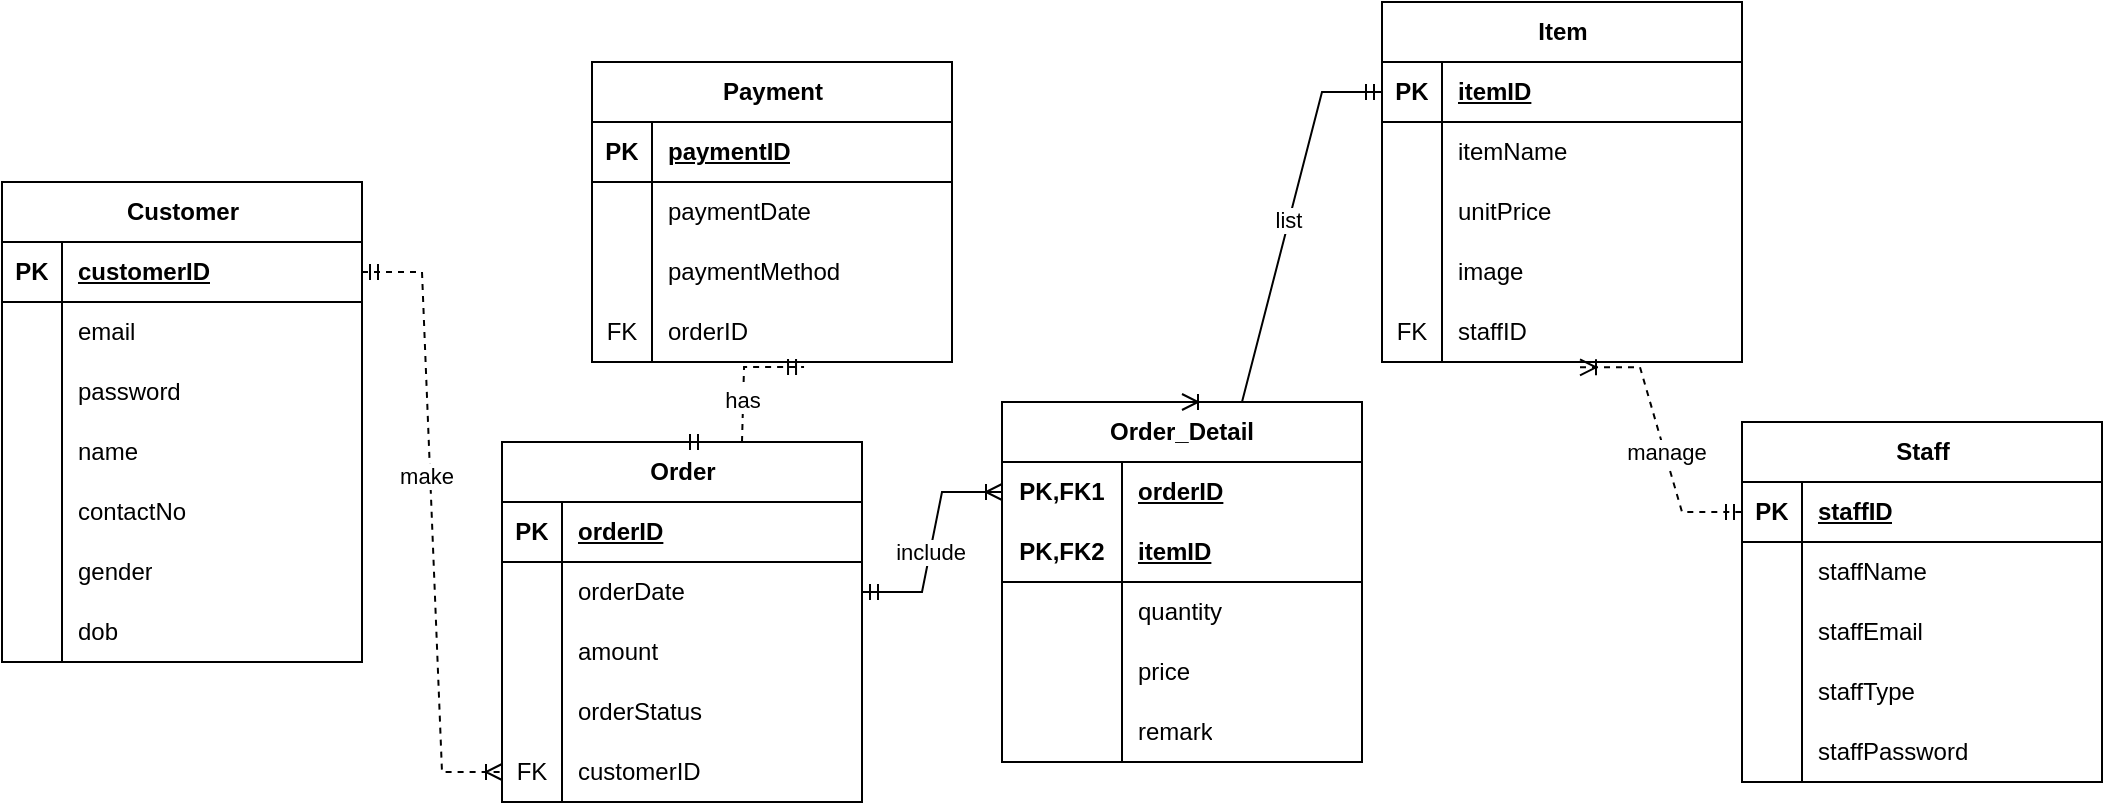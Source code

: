 <mxfile version="21.3.8" type="device">
  <diagram name="Page-1" id="8tW0hUMMBtOvdJDJM94F">
    <mxGraphModel dx="1079" dy="1488" grid="1" gridSize="10" guides="1" tooltips="1" connect="1" arrows="1" fold="1" page="1" pageScale="1" pageWidth="850" pageHeight="1100" math="0" shadow="0">
      <root>
        <mxCell id="0" />
        <mxCell id="1" parent="0" />
        <mxCell id="bxLIG9Q-5sXXw6XujWn5-5" value="Customer" style="shape=table;startSize=30;container=1;collapsible=1;childLayout=tableLayout;fixedRows=1;rowLines=0;fontStyle=1;align=center;resizeLast=1;html=1;" vertex="1" parent="1">
          <mxGeometry x="40" y="80" width="180" height="240" as="geometry" />
        </mxCell>
        <mxCell id="bxLIG9Q-5sXXw6XujWn5-6" value="" style="shape=tableRow;horizontal=0;startSize=0;swimlaneHead=0;swimlaneBody=0;fillColor=none;collapsible=0;dropTarget=0;points=[[0,0.5],[1,0.5]];portConstraint=eastwest;top=0;left=0;right=0;bottom=1;" vertex="1" parent="bxLIG9Q-5sXXw6XujWn5-5">
          <mxGeometry y="30" width="180" height="30" as="geometry" />
        </mxCell>
        <mxCell id="bxLIG9Q-5sXXw6XujWn5-7" value="PK" style="shape=partialRectangle;connectable=0;fillColor=none;top=0;left=0;bottom=0;right=0;fontStyle=1;overflow=hidden;whiteSpace=wrap;html=1;" vertex="1" parent="bxLIG9Q-5sXXw6XujWn5-6">
          <mxGeometry width="30" height="30" as="geometry">
            <mxRectangle width="30" height="30" as="alternateBounds" />
          </mxGeometry>
        </mxCell>
        <mxCell id="bxLIG9Q-5sXXw6XujWn5-8" value="customerID" style="shape=partialRectangle;connectable=0;fillColor=none;top=0;left=0;bottom=0;right=0;align=left;spacingLeft=6;fontStyle=5;overflow=hidden;whiteSpace=wrap;html=1;" vertex="1" parent="bxLIG9Q-5sXXw6XujWn5-6">
          <mxGeometry x="30" width="150" height="30" as="geometry">
            <mxRectangle width="150" height="30" as="alternateBounds" />
          </mxGeometry>
        </mxCell>
        <mxCell id="bxLIG9Q-5sXXw6XujWn5-30" value="" style="shape=tableRow;horizontal=0;startSize=0;swimlaneHead=0;swimlaneBody=0;fillColor=none;collapsible=0;dropTarget=0;points=[[0,0.5],[1,0.5]];portConstraint=eastwest;top=0;left=0;right=0;bottom=0;" vertex="1" parent="bxLIG9Q-5sXXw6XujWn5-5">
          <mxGeometry y="60" width="180" height="30" as="geometry" />
        </mxCell>
        <mxCell id="bxLIG9Q-5sXXw6XujWn5-31" value="" style="shape=partialRectangle;connectable=0;fillColor=none;top=0;left=0;bottom=0;right=0;editable=1;overflow=hidden;whiteSpace=wrap;html=1;" vertex="1" parent="bxLIG9Q-5sXXw6XujWn5-30">
          <mxGeometry width="30" height="30" as="geometry">
            <mxRectangle width="30" height="30" as="alternateBounds" />
          </mxGeometry>
        </mxCell>
        <mxCell id="bxLIG9Q-5sXXw6XujWn5-32" value="email" style="shape=partialRectangle;connectable=0;fillColor=none;top=0;left=0;bottom=0;right=0;align=left;spacingLeft=6;overflow=hidden;whiteSpace=wrap;html=1;" vertex="1" parent="bxLIG9Q-5sXXw6XujWn5-30">
          <mxGeometry x="30" width="150" height="30" as="geometry">
            <mxRectangle width="150" height="30" as="alternateBounds" />
          </mxGeometry>
        </mxCell>
        <mxCell id="bxLIG9Q-5sXXw6XujWn5-12" value="" style="shape=tableRow;horizontal=0;startSize=0;swimlaneHead=0;swimlaneBody=0;fillColor=none;collapsible=0;dropTarget=0;points=[[0,0.5],[1,0.5]];portConstraint=eastwest;top=0;left=0;right=0;bottom=0;" vertex="1" parent="bxLIG9Q-5sXXw6XujWn5-5">
          <mxGeometry y="90" width="180" height="30" as="geometry" />
        </mxCell>
        <mxCell id="bxLIG9Q-5sXXw6XujWn5-13" value="" style="shape=partialRectangle;connectable=0;fillColor=none;top=0;left=0;bottom=0;right=0;editable=1;overflow=hidden;whiteSpace=wrap;html=1;" vertex="1" parent="bxLIG9Q-5sXXw6XujWn5-12">
          <mxGeometry width="30" height="30" as="geometry">
            <mxRectangle width="30" height="30" as="alternateBounds" />
          </mxGeometry>
        </mxCell>
        <mxCell id="bxLIG9Q-5sXXw6XujWn5-14" value="password" style="shape=partialRectangle;connectable=0;fillColor=none;top=0;left=0;bottom=0;right=0;align=left;spacingLeft=6;overflow=hidden;whiteSpace=wrap;html=1;" vertex="1" parent="bxLIG9Q-5sXXw6XujWn5-12">
          <mxGeometry x="30" width="150" height="30" as="geometry">
            <mxRectangle width="150" height="30" as="alternateBounds" />
          </mxGeometry>
        </mxCell>
        <mxCell id="bxLIG9Q-5sXXw6XujWn5-9" value="" style="shape=tableRow;horizontal=0;startSize=0;swimlaneHead=0;swimlaneBody=0;fillColor=none;collapsible=0;dropTarget=0;points=[[0,0.5],[1,0.5]];portConstraint=eastwest;top=0;left=0;right=0;bottom=0;" vertex="1" parent="bxLIG9Q-5sXXw6XujWn5-5">
          <mxGeometry y="120" width="180" height="30" as="geometry" />
        </mxCell>
        <mxCell id="bxLIG9Q-5sXXw6XujWn5-10" value="" style="shape=partialRectangle;connectable=0;fillColor=none;top=0;left=0;bottom=0;right=0;editable=1;overflow=hidden;whiteSpace=wrap;html=1;" vertex="1" parent="bxLIG9Q-5sXXw6XujWn5-9">
          <mxGeometry width="30" height="30" as="geometry">
            <mxRectangle width="30" height="30" as="alternateBounds" />
          </mxGeometry>
        </mxCell>
        <mxCell id="bxLIG9Q-5sXXw6XujWn5-11" value="name" style="shape=partialRectangle;connectable=0;fillColor=none;top=0;left=0;bottom=0;right=0;align=left;spacingLeft=6;overflow=hidden;whiteSpace=wrap;html=1;" vertex="1" parent="bxLIG9Q-5sXXw6XujWn5-9">
          <mxGeometry x="30" width="150" height="30" as="geometry">
            <mxRectangle width="150" height="30" as="alternateBounds" />
          </mxGeometry>
        </mxCell>
        <mxCell id="bxLIG9Q-5sXXw6XujWn5-15" value="" style="shape=tableRow;horizontal=0;startSize=0;swimlaneHead=0;swimlaneBody=0;fillColor=none;collapsible=0;dropTarget=0;points=[[0,0.5],[1,0.5]];portConstraint=eastwest;top=0;left=0;right=0;bottom=0;" vertex="1" parent="bxLIG9Q-5sXXw6XujWn5-5">
          <mxGeometry y="150" width="180" height="30" as="geometry" />
        </mxCell>
        <mxCell id="bxLIG9Q-5sXXw6XujWn5-16" value="" style="shape=partialRectangle;connectable=0;fillColor=none;top=0;left=0;bottom=0;right=0;editable=1;overflow=hidden;whiteSpace=wrap;html=1;" vertex="1" parent="bxLIG9Q-5sXXw6XujWn5-15">
          <mxGeometry width="30" height="30" as="geometry">
            <mxRectangle width="30" height="30" as="alternateBounds" />
          </mxGeometry>
        </mxCell>
        <mxCell id="bxLIG9Q-5sXXw6XujWn5-17" value="contactNo" style="shape=partialRectangle;connectable=0;fillColor=none;top=0;left=0;bottom=0;right=0;align=left;spacingLeft=6;overflow=hidden;whiteSpace=wrap;html=1;" vertex="1" parent="bxLIG9Q-5sXXw6XujWn5-15">
          <mxGeometry x="30" width="150" height="30" as="geometry">
            <mxRectangle width="150" height="30" as="alternateBounds" />
          </mxGeometry>
        </mxCell>
        <mxCell id="bxLIG9Q-5sXXw6XujWn5-18" value="" style="shape=tableRow;horizontal=0;startSize=0;swimlaneHead=0;swimlaneBody=0;fillColor=none;collapsible=0;dropTarget=0;points=[[0,0.5],[1,0.5]];portConstraint=eastwest;top=0;left=0;right=0;bottom=0;" vertex="1" parent="bxLIG9Q-5sXXw6XujWn5-5">
          <mxGeometry y="180" width="180" height="30" as="geometry" />
        </mxCell>
        <mxCell id="bxLIG9Q-5sXXw6XujWn5-19" value="" style="shape=partialRectangle;connectable=0;fillColor=none;top=0;left=0;bottom=0;right=0;editable=1;overflow=hidden;whiteSpace=wrap;html=1;" vertex="1" parent="bxLIG9Q-5sXXw6XujWn5-18">
          <mxGeometry width="30" height="30" as="geometry">
            <mxRectangle width="30" height="30" as="alternateBounds" />
          </mxGeometry>
        </mxCell>
        <mxCell id="bxLIG9Q-5sXXw6XujWn5-20" value="gender" style="shape=partialRectangle;connectable=0;fillColor=none;top=0;left=0;bottom=0;right=0;align=left;spacingLeft=6;overflow=hidden;whiteSpace=wrap;html=1;" vertex="1" parent="bxLIG9Q-5sXXw6XujWn5-18">
          <mxGeometry x="30" width="150" height="30" as="geometry">
            <mxRectangle width="150" height="30" as="alternateBounds" />
          </mxGeometry>
        </mxCell>
        <mxCell id="bxLIG9Q-5sXXw6XujWn5-24" value="" style="shape=tableRow;horizontal=0;startSize=0;swimlaneHead=0;swimlaneBody=0;fillColor=none;collapsible=0;dropTarget=0;points=[[0,0.5],[1,0.5]];portConstraint=eastwest;top=0;left=0;right=0;bottom=0;" vertex="1" parent="bxLIG9Q-5sXXw6XujWn5-5">
          <mxGeometry y="210" width="180" height="30" as="geometry" />
        </mxCell>
        <mxCell id="bxLIG9Q-5sXXw6XujWn5-25" value="" style="shape=partialRectangle;connectable=0;fillColor=none;top=0;left=0;bottom=0;right=0;editable=1;overflow=hidden;whiteSpace=wrap;html=1;" vertex="1" parent="bxLIG9Q-5sXXw6XujWn5-24">
          <mxGeometry width="30" height="30" as="geometry">
            <mxRectangle width="30" height="30" as="alternateBounds" />
          </mxGeometry>
        </mxCell>
        <mxCell id="bxLIG9Q-5sXXw6XujWn5-26" value="dob" style="shape=partialRectangle;connectable=0;fillColor=none;top=0;left=0;bottom=0;right=0;align=left;spacingLeft=6;overflow=hidden;whiteSpace=wrap;html=1;" vertex="1" parent="bxLIG9Q-5sXXw6XujWn5-24">
          <mxGeometry x="30" width="150" height="30" as="geometry">
            <mxRectangle width="150" height="30" as="alternateBounds" />
          </mxGeometry>
        </mxCell>
        <mxCell id="bxLIG9Q-5sXXw6XujWn5-33" value="Order" style="shape=table;startSize=30;container=1;collapsible=1;childLayout=tableLayout;fixedRows=1;rowLines=0;fontStyle=1;align=center;resizeLast=1;html=1;" vertex="1" parent="1">
          <mxGeometry x="290" y="210" width="180" height="180" as="geometry" />
        </mxCell>
        <mxCell id="bxLIG9Q-5sXXw6XujWn5-34" value="" style="shape=tableRow;horizontal=0;startSize=0;swimlaneHead=0;swimlaneBody=0;fillColor=none;collapsible=0;dropTarget=0;points=[[0,0.5],[1,0.5]];portConstraint=eastwest;top=0;left=0;right=0;bottom=1;" vertex="1" parent="bxLIG9Q-5sXXw6XujWn5-33">
          <mxGeometry y="30" width="180" height="30" as="geometry" />
        </mxCell>
        <mxCell id="bxLIG9Q-5sXXw6XujWn5-35" value="PK" style="shape=partialRectangle;connectable=0;fillColor=none;top=0;left=0;bottom=0;right=0;fontStyle=1;overflow=hidden;whiteSpace=wrap;html=1;" vertex="1" parent="bxLIG9Q-5sXXw6XujWn5-34">
          <mxGeometry width="30" height="30" as="geometry">
            <mxRectangle width="30" height="30" as="alternateBounds" />
          </mxGeometry>
        </mxCell>
        <mxCell id="bxLIG9Q-5sXXw6XujWn5-36" value="orderID" style="shape=partialRectangle;connectable=0;fillColor=none;top=0;left=0;bottom=0;right=0;align=left;spacingLeft=6;fontStyle=5;overflow=hidden;whiteSpace=wrap;html=1;" vertex="1" parent="bxLIG9Q-5sXXw6XujWn5-34">
          <mxGeometry x="30" width="150" height="30" as="geometry">
            <mxRectangle width="150" height="30" as="alternateBounds" />
          </mxGeometry>
        </mxCell>
        <mxCell id="bxLIG9Q-5sXXw6XujWn5-37" value="" style="shape=tableRow;horizontal=0;startSize=0;swimlaneHead=0;swimlaneBody=0;fillColor=none;collapsible=0;dropTarget=0;points=[[0,0.5],[1,0.5]];portConstraint=eastwest;top=0;left=0;right=0;bottom=0;" vertex="1" parent="bxLIG9Q-5sXXw6XujWn5-33">
          <mxGeometry y="60" width="180" height="30" as="geometry" />
        </mxCell>
        <mxCell id="bxLIG9Q-5sXXw6XujWn5-38" value="" style="shape=partialRectangle;connectable=0;fillColor=none;top=0;left=0;bottom=0;right=0;editable=1;overflow=hidden;whiteSpace=wrap;html=1;" vertex="1" parent="bxLIG9Q-5sXXw6XujWn5-37">
          <mxGeometry width="30" height="30" as="geometry">
            <mxRectangle width="30" height="30" as="alternateBounds" />
          </mxGeometry>
        </mxCell>
        <mxCell id="bxLIG9Q-5sXXw6XujWn5-39" value="orderDate" style="shape=partialRectangle;connectable=0;fillColor=none;top=0;left=0;bottom=0;right=0;align=left;spacingLeft=6;overflow=hidden;whiteSpace=wrap;html=1;" vertex="1" parent="bxLIG9Q-5sXXw6XujWn5-37">
          <mxGeometry x="30" width="150" height="30" as="geometry">
            <mxRectangle width="150" height="30" as="alternateBounds" />
          </mxGeometry>
        </mxCell>
        <mxCell id="bxLIG9Q-5sXXw6XujWn5-40" value="" style="shape=tableRow;horizontal=0;startSize=0;swimlaneHead=0;swimlaneBody=0;fillColor=none;collapsible=0;dropTarget=0;points=[[0,0.5],[1,0.5]];portConstraint=eastwest;top=0;left=0;right=0;bottom=0;" vertex="1" parent="bxLIG9Q-5sXXw6XujWn5-33">
          <mxGeometry y="90" width="180" height="30" as="geometry" />
        </mxCell>
        <mxCell id="bxLIG9Q-5sXXw6XujWn5-41" value="" style="shape=partialRectangle;connectable=0;fillColor=none;top=0;left=0;bottom=0;right=0;editable=1;overflow=hidden;whiteSpace=wrap;html=1;" vertex="1" parent="bxLIG9Q-5sXXw6XujWn5-40">
          <mxGeometry width="30" height="30" as="geometry">
            <mxRectangle width="30" height="30" as="alternateBounds" />
          </mxGeometry>
        </mxCell>
        <mxCell id="bxLIG9Q-5sXXw6XujWn5-42" value="amount" style="shape=partialRectangle;connectable=0;fillColor=none;top=0;left=0;bottom=0;right=0;align=left;spacingLeft=6;overflow=hidden;whiteSpace=wrap;html=1;" vertex="1" parent="bxLIG9Q-5sXXw6XujWn5-40">
          <mxGeometry x="30" width="150" height="30" as="geometry">
            <mxRectangle width="150" height="30" as="alternateBounds" />
          </mxGeometry>
        </mxCell>
        <mxCell id="bxLIG9Q-5sXXw6XujWn5-43" value="" style="shape=tableRow;horizontal=0;startSize=0;swimlaneHead=0;swimlaneBody=0;fillColor=none;collapsible=0;dropTarget=0;points=[[0,0.5],[1,0.5]];portConstraint=eastwest;top=0;left=0;right=0;bottom=0;" vertex="1" parent="bxLIG9Q-5sXXw6XujWn5-33">
          <mxGeometry y="120" width="180" height="30" as="geometry" />
        </mxCell>
        <mxCell id="bxLIG9Q-5sXXw6XujWn5-44" value="" style="shape=partialRectangle;connectable=0;fillColor=none;top=0;left=0;bottom=0;right=0;editable=1;overflow=hidden;whiteSpace=wrap;html=1;" vertex="1" parent="bxLIG9Q-5sXXw6XujWn5-43">
          <mxGeometry width="30" height="30" as="geometry">
            <mxRectangle width="30" height="30" as="alternateBounds" />
          </mxGeometry>
        </mxCell>
        <mxCell id="bxLIG9Q-5sXXw6XujWn5-45" value="orderStatus" style="shape=partialRectangle;connectable=0;fillColor=none;top=0;left=0;bottom=0;right=0;align=left;spacingLeft=6;overflow=hidden;whiteSpace=wrap;html=1;" vertex="1" parent="bxLIG9Q-5sXXw6XujWn5-43">
          <mxGeometry x="30" width="150" height="30" as="geometry">
            <mxRectangle width="150" height="30" as="alternateBounds" />
          </mxGeometry>
        </mxCell>
        <mxCell id="bxLIG9Q-5sXXw6XujWn5-160" value="" style="shape=tableRow;horizontal=0;startSize=0;swimlaneHead=0;swimlaneBody=0;fillColor=none;collapsible=0;dropTarget=0;points=[[0,0.5],[1,0.5]];portConstraint=eastwest;top=0;left=0;right=0;bottom=0;" vertex="1" parent="bxLIG9Q-5sXXw6XujWn5-33">
          <mxGeometry y="150" width="180" height="30" as="geometry" />
        </mxCell>
        <mxCell id="bxLIG9Q-5sXXw6XujWn5-161" value="FK" style="shape=partialRectangle;connectable=0;fillColor=none;top=0;left=0;bottom=0;right=0;editable=1;overflow=hidden;whiteSpace=wrap;html=1;" vertex="1" parent="bxLIG9Q-5sXXw6XujWn5-160">
          <mxGeometry width="30" height="30" as="geometry">
            <mxRectangle width="30" height="30" as="alternateBounds" />
          </mxGeometry>
        </mxCell>
        <mxCell id="bxLIG9Q-5sXXw6XujWn5-162" value="customerID" style="shape=partialRectangle;connectable=0;fillColor=none;top=0;left=0;bottom=0;right=0;align=left;spacingLeft=6;overflow=hidden;whiteSpace=wrap;html=1;" vertex="1" parent="bxLIG9Q-5sXXw6XujWn5-160">
          <mxGeometry x="30" width="150" height="30" as="geometry">
            <mxRectangle width="150" height="30" as="alternateBounds" />
          </mxGeometry>
        </mxCell>
        <mxCell id="bxLIG9Q-5sXXw6XujWn5-50" value="Payment" style="shape=table;startSize=30;container=1;collapsible=1;childLayout=tableLayout;fixedRows=1;rowLines=0;fontStyle=1;align=center;resizeLast=1;html=1;" vertex="1" parent="1">
          <mxGeometry x="335" y="20" width="180" height="150" as="geometry" />
        </mxCell>
        <mxCell id="bxLIG9Q-5sXXw6XujWn5-51" value="" style="shape=tableRow;horizontal=0;startSize=0;swimlaneHead=0;swimlaneBody=0;fillColor=none;collapsible=0;dropTarget=0;points=[[0,0.5],[1,0.5]];portConstraint=eastwest;top=0;left=0;right=0;bottom=1;" vertex="1" parent="bxLIG9Q-5sXXw6XujWn5-50">
          <mxGeometry y="30" width="180" height="30" as="geometry" />
        </mxCell>
        <mxCell id="bxLIG9Q-5sXXw6XujWn5-52" value="PK" style="shape=partialRectangle;connectable=0;fillColor=none;top=0;left=0;bottom=0;right=0;fontStyle=1;overflow=hidden;whiteSpace=wrap;html=1;" vertex="1" parent="bxLIG9Q-5sXXw6XujWn5-51">
          <mxGeometry width="30" height="30" as="geometry">
            <mxRectangle width="30" height="30" as="alternateBounds" />
          </mxGeometry>
        </mxCell>
        <mxCell id="bxLIG9Q-5sXXw6XujWn5-53" value="paymentID" style="shape=partialRectangle;connectable=0;fillColor=none;top=0;left=0;bottom=0;right=0;align=left;spacingLeft=6;fontStyle=5;overflow=hidden;whiteSpace=wrap;html=1;" vertex="1" parent="bxLIG9Q-5sXXw6XujWn5-51">
          <mxGeometry x="30" width="150" height="30" as="geometry">
            <mxRectangle width="150" height="30" as="alternateBounds" />
          </mxGeometry>
        </mxCell>
        <mxCell id="bxLIG9Q-5sXXw6XujWn5-57" value="" style="shape=tableRow;horizontal=0;startSize=0;swimlaneHead=0;swimlaneBody=0;fillColor=none;collapsible=0;dropTarget=0;points=[[0,0.5],[1,0.5]];portConstraint=eastwest;top=0;left=0;right=0;bottom=0;" vertex="1" parent="bxLIG9Q-5sXXw6XujWn5-50">
          <mxGeometry y="60" width="180" height="30" as="geometry" />
        </mxCell>
        <mxCell id="bxLIG9Q-5sXXw6XujWn5-58" value="" style="shape=partialRectangle;connectable=0;fillColor=none;top=0;left=0;bottom=0;right=0;editable=1;overflow=hidden;whiteSpace=wrap;html=1;" vertex="1" parent="bxLIG9Q-5sXXw6XujWn5-57">
          <mxGeometry width="30" height="30" as="geometry">
            <mxRectangle width="30" height="30" as="alternateBounds" />
          </mxGeometry>
        </mxCell>
        <mxCell id="bxLIG9Q-5sXXw6XujWn5-59" value="paymentDate" style="shape=partialRectangle;connectable=0;fillColor=none;top=0;left=0;bottom=0;right=0;align=left;spacingLeft=6;overflow=hidden;whiteSpace=wrap;html=1;" vertex="1" parent="bxLIG9Q-5sXXw6XujWn5-57">
          <mxGeometry x="30" width="150" height="30" as="geometry">
            <mxRectangle width="150" height="30" as="alternateBounds" />
          </mxGeometry>
        </mxCell>
        <mxCell id="bxLIG9Q-5sXXw6XujWn5-60" value="" style="shape=tableRow;horizontal=0;startSize=0;swimlaneHead=0;swimlaneBody=0;fillColor=none;collapsible=0;dropTarget=0;points=[[0,0.5],[1,0.5]];portConstraint=eastwest;top=0;left=0;right=0;bottom=0;" vertex="1" parent="bxLIG9Q-5sXXw6XujWn5-50">
          <mxGeometry y="90" width="180" height="30" as="geometry" />
        </mxCell>
        <mxCell id="bxLIG9Q-5sXXw6XujWn5-61" value="" style="shape=partialRectangle;connectable=0;fillColor=none;top=0;left=0;bottom=0;right=0;editable=1;overflow=hidden;whiteSpace=wrap;html=1;" vertex="1" parent="bxLIG9Q-5sXXw6XujWn5-60">
          <mxGeometry width="30" height="30" as="geometry">
            <mxRectangle width="30" height="30" as="alternateBounds" />
          </mxGeometry>
        </mxCell>
        <mxCell id="bxLIG9Q-5sXXw6XujWn5-62" value="paymentMethod" style="shape=partialRectangle;connectable=0;fillColor=none;top=0;left=0;bottom=0;right=0;align=left;spacingLeft=6;overflow=hidden;whiteSpace=wrap;html=1;" vertex="1" parent="bxLIG9Q-5sXXw6XujWn5-60">
          <mxGeometry x="30" width="150" height="30" as="geometry">
            <mxRectangle width="150" height="30" as="alternateBounds" />
          </mxGeometry>
        </mxCell>
        <mxCell id="bxLIG9Q-5sXXw6XujWn5-63" value="" style="shape=tableRow;horizontal=0;startSize=0;swimlaneHead=0;swimlaneBody=0;fillColor=none;collapsible=0;dropTarget=0;points=[[0,0.5],[1,0.5]];portConstraint=eastwest;top=0;left=0;right=0;bottom=0;" vertex="1" parent="bxLIG9Q-5sXXw6XujWn5-50">
          <mxGeometry y="120" width="180" height="30" as="geometry" />
        </mxCell>
        <mxCell id="bxLIG9Q-5sXXw6XujWn5-64" value="FK" style="shape=partialRectangle;connectable=0;fillColor=none;top=0;left=0;bottom=0;right=0;editable=1;overflow=hidden;whiteSpace=wrap;html=1;" vertex="1" parent="bxLIG9Q-5sXXw6XujWn5-63">
          <mxGeometry width="30" height="30" as="geometry">
            <mxRectangle width="30" height="30" as="alternateBounds" />
          </mxGeometry>
        </mxCell>
        <mxCell id="bxLIG9Q-5sXXw6XujWn5-65" value="orderID" style="shape=partialRectangle;connectable=0;fillColor=none;top=0;left=0;bottom=0;right=0;align=left;spacingLeft=6;overflow=hidden;whiteSpace=wrap;html=1;" vertex="1" parent="bxLIG9Q-5sXXw6XujWn5-63">
          <mxGeometry x="30" width="150" height="30" as="geometry">
            <mxRectangle width="150" height="30" as="alternateBounds" />
          </mxGeometry>
        </mxCell>
        <mxCell id="bxLIG9Q-5sXXw6XujWn5-92" value="Order_Detail" style="shape=table;startSize=30;container=1;collapsible=1;childLayout=tableLayout;fixedRows=1;rowLines=0;fontStyle=1;align=center;resizeLast=1;html=1;whiteSpace=wrap;" vertex="1" parent="1">
          <mxGeometry x="540" y="190" width="180" height="180" as="geometry" />
        </mxCell>
        <mxCell id="bxLIG9Q-5sXXw6XujWn5-93" value="" style="shape=tableRow;horizontal=0;startSize=0;swimlaneHead=0;swimlaneBody=0;fillColor=none;collapsible=0;dropTarget=0;points=[[0,0.5],[1,0.5]];portConstraint=eastwest;top=0;left=0;right=0;bottom=0;html=1;" vertex="1" parent="bxLIG9Q-5sXXw6XujWn5-92">
          <mxGeometry y="30" width="180" height="30" as="geometry" />
        </mxCell>
        <mxCell id="bxLIG9Q-5sXXw6XujWn5-94" value="PK,FK1" style="shape=partialRectangle;connectable=0;fillColor=none;top=0;left=0;bottom=0;right=0;fontStyle=1;overflow=hidden;html=1;whiteSpace=wrap;" vertex="1" parent="bxLIG9Q-5sXXw6XujWn5-93">
          <mxGeometry width="60" height="30" as="geometry">
            <mxRectangle width="60" height="30" as="alternateBounds" />
          </mxGeometry>
        </mxCell>
        <mxCell id="bxLIG9Q-5sXXw6XujWn5-95" value="orderID" style="shape=partialRectangle;connectable=0;fillColor=none;top=0;left=0;bottom=0;right=0;align=left;spacingLeft=6;fontStyle=5;overflow=hidden;html=1;whiteSpace=wrap;" vertex="1" parent="bxLIG9Q-5sXXw6XujWn5-93">
          <mxGeometry x="60" width="120" height="30" as="geometry">
            <mxRectangle width="120" height="30" as="alternateBounds" />
          </mxGeometry>
        </mxCell>
        <mxCell id="bxLIG9Q-5sXXw6XujWn5-96" value="" style="shape=tableRow;horizontal=0;startSize=0;swimlaneHead=0;swimlaneBody=0;fillColor=none;collapsible=0;dropTarget=0;points=[[0,0.5],[1,0.5]];portConstraint=eastwest;top=0;left=0;right=0;bottom=1;html=1;" vertex="1" parent="bxLIG9Q-5sXXw6XujWn5-92">
          <mxGeometry y="60" width="180" height="30" as="geometry" />
        </mxCell>
        <mxCell id="bxLIG9Q-5sXXw6XujWn5-97" value="PK,FK2" style="shape=partialRectangle;connectable=0;fillColor=none;top=0;left=0;bottom=0;right=0;fontStyle=1;overflow=hidden;html=1;whiteSpace=wrap;" vertex="1" parent="bxLIG9Q-5sXXw6XujWn5-96">
          <mxGeometry width="60" height="30" as="geometry">
            <mxRectangle width="60" height="30" as="alternateBounds" />
          </mxGeometry>
        </mxCell>
        <mxCell id="bxLIG9Q-5sXXw6XujWn5-98" value="itemID" style="shape=partialRectangle;connectable=0;fillColor=none;top=0;left=0;bottom=0;right=0;align=left;spacingLeft=6;fontStyle=5;overflow=hidden;html=1;whiteSpace=wrap;" vertex="1" parent="bxLIG9Q-5sXXw6XujWn5-96">
          <mxGeometry x="60" width="120" height="30" as="geometry">
            <mxRectangle width="120" height="30" as="alternateBounds" />
          </mxGeometry>
        </mxCell>
        <mxCell id="bxLIG9Q-5sXXw6XujWn5-102" value="" style="shape=tableRow;horizontal=0;startSize=0;swimlaneHead=0;swimlaneBody=0;fillColor=none;collapsible=0;dropTarget=0;points=[[0,0.5],[1,0.5]];portConstraint=eastwest;top=0;left=0;right=0;bottom=0;html=1;" vertex="1" parent="bxLIG9Q-5sXXw6XujWn5-92">
          <mxGeometry y="90" width="180" height="30" as="geometry" />
        </mxCell>
        <mxCell id="bxLIG9Q-5sXXw6XujWn5-103" value="" style="shape=partialRectangle;connectable=0;fillColor=none;top=0;left=0;bottom=0;right=0;editable=1;overflow=hidden;html=1;whiteSpace=wrap;" vertex="1" parent="bxLIG9Q-5sXXw6XujWn5-102">
          <mxGeometry width="60" height="30" as="geometry">
            <mxRectangle width="60" height="30" as="alternateBounds" />
          </mxGeometry>
        </mxCell>
        <mxCell id="bxLIG9Q-5sXXw6XujWn5-104" value="quantity" style="shape=partialRectangle;connectable=0;fillColor=none;top=0;left=0;bottom=0;right=0;align=left;spacingLeft=6;overflow=hidden;html=1;whiteSpace=wrap;" vertex="1" parent="bxLIG9Q-5sXXw6XujWn5-102">
          <mxGeometry x="60" width="120" height="30" as="geometry">
            <mxRectangle width="120" height="30" as="alternateBounds" />
          </mxGeometry>
        </mxCell>
        <mxCell id="bxLIG9Q-5sXXw6XujWn5-105" value="" style="shape=tableRow;horizontal=0;startSize=0;swimlaneHead=0;swimlaneBody=0;fillColor=none;collapsible=0;dropTarget=0;points=[[0,0.5],[1,0.5]];portConstraint=eastwest;top=0;left=0;right=0;bottom=0;html=1;" vertex="1" parent="bxLIG9Q-5sXXw6XujWn5-92">
          <mxGeometry y="120" width="180" height="30" as="geometry" />
        </mxCell>
        <mxCell id="bxLIG9Q-5sXXw6XujWn5-106" value="" style="shape=partialRectangle;connectable=0;fillColor=none;top=0;left=0;bottom=0;right=0;editable=1;overflow=hidden;html=1;whiteSpace=wrap;" vertex="1" parent="bxLIG9Q-5sXXw6XujWn5-105">
          <mxGeometry width="60" height="30" as="geometry">
            <mxRectangle width="60" height="30" as="alternateBounds" />
          </mxGeometry>
        </mxCell>
        <mxCell id="bxLIG9Q-5sXXw6XujWn5-107" value="price" style="shape=partialRectangle;connectable=0;fillColor=none;top=0;left=0;bottom=0;right=0;align=left;spacingLeft=6;overflow=hidden;html=1;whiteSpace=wrap;" vertex="1" parent="bxLIG9Q-5sXXw6XujWn5-105">
          <mxGeometry x="60" width="120" height="30" as="geometry">
            <mxRectangle width="120" height="30" as="alternateBounds" />
          </mxGeometry>
        </mxCell>
        <mxCell id="bxLIG9Q-5sXXw6XujWn5-177" value="" style="shape=tableRow;horizontal=0;startSize=0;swimlaneHead=0;swimlaneBody=0;fillColor=none;collapsible=0;dropTarget=0;points=[[0,0.5],[1,0.5]];portConstraint=eastwest;top=0;left=0;right=0;bottom=0;html=1;" vertex="1" parent="bxLIG9Q-5sXXw6XujWn5-92">
          <mxGeometry y="150" width="180" height="30" as="geometry" />
        </mxCell>
        <mxCell id="bxLIG9Q-5sXXw6XujWn5-178" value="" style="shape=partialRectangle;connectable=0;fillColor=none;top=0;left=0;bottom=0;right=0;editable=1;overflow=hidden;html=1;whiteSpace=wrap;" vertex="1" parent="bxLIG9Q-5sXXw6XujWn5-177">
          <mxGeometry width="60" height="30" as="geometry">
            <mxRectangle width="60" height="30" as="alternateBounds" />
          </mxGeometry>
        </mxCell>
        <mxCell id="bxLIG9Q-5sXXw6XujWn5-179" value="remark" style="shape=partialRectangle;connectable=0;fillColor=none;top=0;left=0;bottom=0;right=0;align=left;spacingLeft=6;overflow=hidden;html=1;whiteSpace=wrap;" vertex="1" parent="bxLIG9Q-5sXXw6XujWn5-177">
          <mxGeometry x="60" width="120" height="30" as="geometry">
            <mxRectangle width="120" height="30" as="alternateBounds" />
          </mxGeometry>
        </mxCell>
        <mxCell id="bxLIG9Q-5sXXw6XujWn5-108" value="Item" style="shape=table;startSize=30;container=1;collapsible=1;childLayout=tableLayout;fixedRows=1;rowLines=0;fontStyle=1;align=center;resizeLast=1;html=1;" vertex="1" parent="1">
          <mxGeometry x="730" y="-10" width="180" height="180" as="geometry" />
        </mxCell>
        <mxCell id="bxLIG9Q-5sXXw6XujWn5-109" value="" style="shape=tableRow;horizontal=0;startSize=0;swimlaneHead=0;swimlaneBody=0;fillColor=none;collapsible=0;dropTarget=0;points=[[0,0.5],[1,0.5]];portConstraint=eastwest;top=0;left=0;right=0;bottom=1;" vertex="1" parent="bxLIG9Q-5sXXw6XujWn5-108">
          <mxGeometry y="30" width="180" height="30" as="geometry" />
        </mxCell>
        <mxCell id="bxLIG9Q-5sXXw6XujWn5-110" value="PK" style="shape=partialRectangle;connectable=0;fillColor=none;top=0;left=0;bottom=0;right=0;fontStyle=1;overflow=hidden;whiteSpace=wrap;html=1;" vertex="1" parent="bxLIG9Q-5sXXw6XujWn5-109">
          <mxGeometry width="30" height="30" as="geometry">
            <mxRectangle width="30" height="30" as="alternateBounds" />
          </mxGeometry>
        </mxCell>
        <mxCell id="bxLIG9Q-5sXXw6XujWn5-111" value="itemID" style="shape=partialRectangle;connectable=0;fillColor=none;top=0;left=0;bottom=0;right=0;align=left;spacingLeft=6;fontStyle=5;overflow=hidden;whiteSpace=wrap;html=1;" vertex="1" parent="bxLIG9Q-5sXXw6XujWn5-109">
          <mxGeometry x="30" width="150" height="30" as="geometry">
            <mxRectangle width="150" height="30" as="alternateBounds" />
          </mxGeometry>
        </mxCell>
        <mxCell id="bxLIG9Q-5sXXw6XujWn5-112" value="" style="shape=tableRow;horizontal=0;startSize=0;swimlaneHead=0;swimlaneBody=0;fillColor=none;collapsible=0;dropTarget=0;points=[[0,0.5],[1,0.5]];portConstraint=eastwest;top=0;left=0;right=0;bottom=0;" vertex="1" parent="bxLIG9Q-5sXXw6XujWn5-108">
          <mxGeometry y="60" width="180" height="30" as="geometry" />
        </mxCell>
        <mxCell id="bxLIG9Q-5sXXw6XujWn5-113" value="" style="shape=partialRectangle;connectable=0;fillColor=none;top=0;left=0;bottom=0;right=0;editable=1;overflow=hidden;whiteSpace=wrap;html=1;" vertex="1" parent="bxLIG9Q-5sXXw6XujWn5-112">
          <mxGeometry width="30" height="30" as="geometry">
            <mxRectangle width="30" height="30" as="alternateBounds" />
          </mxGeometry>
        </mxCell>
        <mxCell id="bxLIG9Q-5sXXw6XujWn5-114" value="itemName" style="shape=partialRectangle;connectable=0;fillColor=none;top=0;left=0;bottom=0;right=0;align=left;spacingLeft=6;overflow=hidden;whiteSpace=wrap;html=1;" vertex="1" parent="bxLIG9Q-5sXXw6XujWn5-112">
          <mxGeometry x="30" width="150" height="30" as="geometry">
            <mxRectangle width="150" height="30" as="alternateBounds" />
          </mxGeometry>
        </mxCell>
        <mxCell id="bxLIG9Q-5sXXw6XujWn5-115" value="" style="shape=tableRow;horizontal=0;startSize=0;swimlaneHead=0;swimlaneBody=0;fillColor=none;collapsible=0;dropTarget=0;points=[[0,0.5],[1,0.5]];portConstraint=eastwest;top=0;left=0;right=0;bottom=0;" vertex="1" parent="bxLIG9Q-5sXXw6XujWn5-108">
          <mxGeometry y="90" width="180" height="30" as="geometry" />
        </mxCell>
        <mxCell id="bxLIG9Q-5sXXw6XujWn5-116" value="" style="shape=partialRectangle;connectable=0;fillColor=none;top=0;left=0;bottom=0;right=0;editable=1;overflow=hidden;whiteSpace=wrap;html=1;" vertex="1" parent="bxLIG9Q-5sXXw6XujWn5-115">
          <mxGeometry width="30" height="30" as="geometry">
            <mxRectangle width="30" height="30" as="alternateBounds" />
          </mxGeometry>
        </mxCell>
        <mxCell id="bxLIG9Q-5sXXw6XujWn5-117" value="unitPrice" style="shape=partialRectangle;connectable=0;fillColor=none;top=0;left=0;bottom=0;right=0;align=left;spacingLeft=6;overflow=hidden;whiteSpace=wrap;html=1;" vertex="1" parent="bxLIG9Q-5sXXw6XujWn5-115">
          <mxGeometry x="30" width="150" height="30" as="geometry">
            <mxRectangle width="150" height="30" as="alternateBounds" />
          </mxGeometry>
        </mxCell>
        <mxCell id="bxLIG9Q-5sXXw6XujWn5-118" value="" style="shape=tableRow;horizontal=0;startSize=0;swimlaneHead=0;swimlaneBody=0;fillColor=none;collapsible=0;dropTarget=0;points=[[0,0.5],[1,0.5]];portConstraint=eastwest;top=0;left=0;right=0;bottom=0;" vertex="1" parent="bxLIG9Q-5sXXw6XujWn5-108">
          <mxGeometry y="120" width="180" height="30" as="geometry" />
        </mxCell>
        <mxCell id="bxLIG9Q-5sXXw6XujWn5-119" value="" style="shape=partialRectangle;connectable=0;fillColor=none;top=0;left=0;bottom=0;right=0;editable=1;overflow=hidden;whiteSpace=wrap;html=1;" vertex="1" parent="bxLIG9Q-5sXXw6XujWn5-118">
          <mxGeometry width="30" height="30" as="geometry">
            <mxRectangle width="30" height="30" as="alternateBounds" />
          </mxGeometry>
        </mxCell>
        <mxCell id="bxLIG9Q-5sXXw6XujWn5-120" value="image" style="shape=partialRectangle;connectable=0;fillColor=none;top=0;left=0;bottom=0;right=0;align=left;spacingLeft=6;overflow=hidden;whiteSpace=wrap;html=1;" vertex="1" parent="bxLIG9Q-5sXXw6XujWn5-118">
          <mxGeometry x="30" width="150" height="30" as="geometry">
            <mxRectangle width="150" height="30" as="alternateBounds" />
          </mxGeometry>
        </mxCell>
        <mxCell id="bxLIG9Q-5sXXw6XujWn5-137" value="" style="shape=tableRow;horizontal=0;startSize=0;swimlaneHead=0;swimlaneBody=0;fillColor=none;collapsible=0;dropTarget=0;points=[[0,0.5],[1,0.5]];portConstraint=eastwest;top=0;left=0;right=0;bottom=0;" vertex="1" parent="bxLIG9Q-5sXXw6XujWn5-108">
          <mxGeometry y="150" width="180" height="30" as="geometry" />
        </mxCell>
        <mxCell id="bxLIG9Q-5sXXw6XujWn5-138" value="FK" style="shape=partialRectangle;connectable=0;fillColor=none;top=0;left=0;bottom=0;right=0;editable=1;overflow=hidden;whiteSpace=wrap;html=1;" vertex="1" parent="bxLIG9Q-5sXXw6XujWn5-137">
          <mxGeometry width="30" height="30" as="geometry">
            <mxRectangle width="30" height="30" as="alternateBounds" />
          </mxGeometry>
        </mxCell>
        <mxCell id="bxLIG9Q-5sXXw6XujWn5-139" value="staffID" style="shape=partialRectangle;connectable=0;fillColor=none;top=0;left=0;bottom=0;right=0;align=left;spacingLeft=6;overflow=hidden;whiteSpace=wrap;html=1;" vertex="1" parent="bxLIG9Q-5sXXw6XujWn5-137">
          <mxGeometry x="30" width="150" height="30" as="geometry">
            <mxRectangle width="150" height="30" as="alternateBounds" />
          </mxGeometry>
        </mxCell>
        <mxCell id="bxLIG9Q-5sXXw6XujWn5-140" value="Staff" style="shape=table;startSize=30;container=1;collapsible=1;childLayout=tableLayout;fixedRows=1;rowLines=0;fontStyle=1;align=center;resizeLast=1;html=1;" vertex="1" parent="1">
          <mxGeometry x="910" y="200" width="180" height="180" as="geometry" />
        </mxCell>
        <mxCell id="bxLIG9Q-5sXXw6XujWn5-141" value="" style="shape=tableRow;horizontal=0;startSize=0;swimlaneHead=0;swimlaneBody=0;fillColor=none;collapsible=0;dropTarget=0;points=[[0,0.5],[1,0.5]];portConstraint=eastwest;top=0;left=0;right=0;bottom=1;" vertex="1" parent="bxLIG9Q-5sXXw6XujWn5-140">
          <mxGeometry y="30" width="180" height="30" as="geometry" />
        </mxCell>
        <mxCell id="bxLIG9Q-5sXXw6XujWn5-142" value="PK" style="shape=partialRectangle;connectable=0;fillColor=none;top=0;left=0;bottom=0;right=0;fontStyle=1;overflow=hidden;whiteSpace=wrap;html=1;" vertex="1" parent="bxLIG9Q-5sXXw6XujWn5-141">
          <mxGeometry width="30" height="30" as="geometry">
            <mxRectangle width="30" height="30" as="alternateBounds" />
          </mxGeometry>
        </mxCell>
        <mxCell id="bxLIG9Q-5sXXw6XujWn5-143" value="staffID" style="shape=partialRectangle;connectable=0;fillColor=none;top=0;left=0;bottom=0;right=0;align=left;spacingLeft=6;fontStyle=5;overflow=hidden;whiteSpace=wrap;html=1;" vertex="1" parent="bxLIG9Q-5sXXw6XujWn5-141">
          <mxGeometry x="30" width="150" height="30" as="geometry">
            <mxRectangle width="150" height="30" as="alternateBounds" />
          </mxGeometry>
        </mxCell>
        <mxCell id="bxLIG9Q-5sXXw6XujWn5-144" value="" style="shape=tableRow;horizontal=0;startSize=0;swimlaneHead=0;swimlaneBody=0;fillColor=none;collapsible=0;dropTarget=0;points=[[0,0.5],[1,0.5]];portConstraint=eastwest;top=0;left=0;right=0;bottom=0;" vertex="1" parent="bxLIG9Q-5sXXw6XujWn5-140">
          <mxGeometry y="60" width="180" height="30" as="geometry" />
        </mxCell>
        <mxCell id="bxLIG9Q-5sXXw6XujWn5-145" value="" style="shape=partialRectangle;connectable=0;fillColor=none;top=0;left=0;bottom=0;right=0;editable=1;overflow=hidden;whiteSpace=wrap;html=1;" vertex="1" parent="bxLIG9Q-5sXXw6XujWn5-144">
          <mxGeometry width="30" height="30" as="geometry">
            <mxRectangle width="30" height="30" as="alternateBounds" />
          </mxGeometry>
        </mxCell>
        <mxCell id="bxLIG9Q-5sXXw6XujWn5-146" value="staffName" style="shape=partialRectangle;connectable=0;fillColor=none;top=0;left=0;bottom=0;right=0;align=left;spacingLeft=6;overflow=hidden;whiteSpace=wrap;html=1;" vertex="1" parent="bxLIG9Q-5sXXw6XujWn5-144">
          <mxGeometry x="30" width="150" height="30" as="geometry">
            <mxRectangle width="150" height="30" as="alternateBounds" />
          </mxGeometry>
        </mxCell>
        <mxCell id="bxLIG9Q-5sXXw6XujWn5-147" value="" style="shape=tableRow;horizontal=0;startSize=0;swimlaneHead=0;swimlaneBody=0;fillColor=none;collapsible=0;dropTarget=0;points=[[0,0.5],[1,0.5]];portConstraint=eastwest;top=0;left=0;right=0;bottom=0;" vertex="1" parent="bxLIG9Q-5sXXw6XujWn5-140">
          <mxGeometry y="90" width="180" height="30" as="geometry" />
        </mxCell>
        <mxCell id="bxLIG9Q-5sXXw6XujWn5-148" value="" style="shape=partialRectangle;connectable=0;fillColor=none;top=0;left=0;bottom=0;right=0;editable=1;overflow=hidden;whiteSpace=wrap;html=1;" vertex="1" parent="bxLIG9Q-5sXXw6XujWn5-147">
          <mxGeometry width="30" height="30" as="geometry">
            <mxRectangle width="30" height="30" as="alternateBounds" />
          </mxGeometry>
        </mxCell>
        <mxCell id="bxLIG9Q-5sXXw6XujWn5-149" value="staffEmail" style="shape=partialRectangle;connectable=0;fillColor=none;top=0;left=0;bottom=0;right=0;align=left;spacingLeft=6;overflow=hidden;whiteSpace=wrap;html=1;" vertex="1" parent="bxLIG9Q-5sXXw6XujWn5-147">
          <mxGeometry x="30" width="150" height="30" as="geometry">
            <mxRectangle width="150" height="30" as="alternateBounds" />
          </mxGeometry>
        </mxCell>
        <mxCell id="bxLIG9Q-5sXXw6XujWn5-150" value="" style="shape=tableRow;horizontal=0;startSize=0;swimlaneHead=0;swimlaneBody=0;fillColor=none;collapsible=0;dropTarget=0;points=[[0,0.5],[1,0.5]];portConstraint=eastwest;top=0;left=0;right=0;bottom=0;" vertex="1" parent="bxLIG9Q-5sXXw6XujWn5-140">
          <mxGeometry y="120" width="180" height="30" as="geometry" />
        </mxCell>
        <mxCell id="bxLIG9Q-5sXXw6XujWn5-151" value="" style="shape=partialRectangle;connectable=0;fillColor=none;top=0;left=0;bottom=0;right=0;editable=1;overflow=hidden;whiteSpace=wrap;html=1;" vertex="1" parent="bxLIG9Q-5sXXw6XujWn5-150">
          <mxGeometry width="30" height="30" as="geometry">
            <mxRectangle width="30" height="30" as="alternateBounds" />
          </mxGeometry>
        </mxCell>
        <mxCell id="bxLIG9Q-5sXXw6XujWn5-152" value="staffType" style="shape=partialRectangle;connectable=0;fillColor=none;top=0;left=0;bottom=0;right=0;align=left;spacingLeft=6;overflow=hidden;whiteSpace=wrap;html=1;" vertex="1" parent="bxLIG9Q-5sXXw6XujWn5-150">
          <mxGeometry x="30" width="150" height="30" as="geometry">
            <mxRectangle width="150" height="30" as="alternateBounds" />
          </mxGeometry>
        </mxCell>
        <mxCell id="bxLIG9Q-5sXXw6XujWn5-153" value="" style="shape=tableRow;horizontal=0;startSize=0;swimlaneHead=0;swimlaneBody=0;fillColor=none;collapsible=0;dropTarget=0;points=[[0,0.5],[1,0.5]];portConstraint=eastwest;top=0;left=0;right=0;bottom=0;" vertex="1" parent="bxLIG9Q-5sXXw6XujWn5-140">
          <mxGeometry y="150" width="180" height="30" as="geometry" />
        </mxCell>
        <mxCell id="bxLIG9Q-5sXXw6XujWn5-154" value="" style="shape=partialRectangle;connectable=0;fillColor=none;top=0;left=0;bottom=0;right=0;editable=1;overflow=hidden;whiteSpace=wrap;html=1;" vertex="1" parent="bxLIG9Q-5sXXw6XujWn5-153">
          <mxGeometry width="30" height="30" as="geometry">
            <mxRectangle width="30" height="30" as="alternateBounds" />
          </mxGeometry>
        </mxCell>
        <mxCell id="bxLIG9Q-5sXXw6XujWn5-155" value="staffPassword" style="shape=partialRectangle;connectable=0;fillColor=none;top=0;left=0;bottom=0;right=0;align=left;spacingLeft=6;overflow=hidden;whiteSpace=wrap;html=1;" vertex="1" parent="bxLIG9Q-5sXXw6XujWn5-153">
          <mxGeometry x="30" width="150" height="30" as="geometry">
            <mxRectangle width="150" height="30" as="alternateBounds" />
          </mxGeometry>
        </mxCell>
        <mxCell id="bxLIG9Q-5sXXw6XujWn5-159" value="" style="edgeStyle=entityRelationEdgeStyle;fontSize=12;html=1;endArrow=ERoneToMany;endFill=0;rounded=0;exitX=1;exitY=0.5;exitDx=0;exitDy=0;entryX=0;entryY=0.5;entryDx=0;entryDy=0;startArrow=ERmandOne;startFill=0;dashed=1;" edge="1" parent="1" source="bxLIG9Q-5sXXw6XujWn5-6" target="bxLIG9Q-5sXXw6XujWn5-160">
          <mxGeometry width="100" height="100" relative="1" as="geometry">
            <mxPoint x="180" y="160" as="sourcePoint" />
            <mxPoint x="280" y="60" as="targetPoint" />
          </mxGeometry>
        </mxCell>
        <mxCell id="bxLIG9Q-5sXXw6XujWn5-170" value="make" style="edgeLabel;html=1;align=center;verticalAlign=middle;resizable=0;points=[];" vertex="1" connectable="0" parent="bxLIG9Q-5sXXw6XujWn5-159">
          <mxGeometry x="-0.152" y="-2" relative="1" as="geometry">
            <mxPoint as="offset" />
          </mxGeometry>
        </mxCell>
        <mxCell id="bxLIG9Q-5sXXw6XujWn5-163" value="" style="edgeStyle=entityRelationEdgeStyle;fontSize=12;html=1;endArrow=ERmandOne;endFill=0;rounded=0;entryX=0.589;entryY=1.085;entryDx=0;entryDy=0;entryPerimeter=0;exitX=0.5;exitY=0;exitDx=0;exitDy=0;dashed=1;startArrow=ERmandOne;startFill=0;" edge="1" parent="1" source="bxLIG9Q-5sXXw6XujWn5-33" target="bxLIG9Q-5sXXw6XujWn5-63">
          <mxGeometry width="100" height="100" relative="1" as="geometry">
            <mxPoint x="480" y="280" as="sourcePoint" />
            <mxPoint x="580" y="180" as="targetPoint" />
          </mxGeometry>
        </mxCell>
        <mxCell id="bxLIG9Q-5sXXw6XujWn5-171" value="has" style="edgeLabel;html=1;align=center;verticalAlign=middle;resizable=0;points=[];" vertex="1" connectable="0" parent="bxLIG9Q-5sXXw6XujWn5-163">
          <mxGeometry x="0.178" y="2" relative="1" as="geometry">
            <mxPoint x="1" y="6" as="offset" />
          </mxGeometry>
        </mxCell>
        <mxCell id="bxLIG9Q-5sXXw6XujWn5-165" value="" style="edgeStyle=entityRelationEdgeStyle;fontSize=12;html=1;endArrow=ERoneToMany;endFill=0;rounded=0;exitX=1;exitY=0.5;exitDx=0;exitDy=0;entryX=0;entryY=0.5;entryDx=0;entryDy=0;startArrow=ERmandOne;startFill=0;" edge="1" parent="1" source="bxLIG9Q-5sXXw6XujWn5-37" target="bxLIG9Q-5sXXw6XujWn5-93">
          <mxGeometry width="100" height="100" relative="1" as="geometry">
            <mxPoint x="580" y="320" as="sourcePoint" />
            <mxPoint x="680" y="220" as="targetPoint" />
          </mxGeometry>
        </mxCell>
        <mxCell id="bxLIG9Q-5sXXw6XujWn5-173" value="include" style="edgeLabel;html=1;align=center;verticalAlign=middle;resizable=0;points=[];" vertex="1" connectable="0" parent="bxLIG9Q-5sXXw6XujWn5-165">
          <mxGeometry x="-0.082" relative="1" as="geometry">
            <mxPoint as="offset" />
          </mxGeometry>
        </mxCell>
        <mxCell id="bxLIG9Q-5sXXw6XujWn5-167" value="" style="edgeStyle=entityRelationEdgeStyle;fontSize=12;html=1;endArrow=ERmandOne;endFill=0;rounded=0;entryX=0;entryY=0.5;entryDx=0;entryDy=0;exitX=0.5;exitY=0;exitDx=0;exitDy=0;startArrow=ERoneToMany;startFill=0;" edge="1" parent="1" source="bxLIG9Q-5sXXw6XujWn5-92" target="bxLIG9Q-5sXXw6XujWn5-109">
          <mxGeometry width="100" height="100" relative="1" as="geometry">
            <mxPoint x="670" y="330" as="sourcePoint" />
            <mxPoint x="770" y="230" as="targetPoint" />
          </mxGeometry>
        </mxCell>
        <mxCell id="bxLIG9Q-5sXXw6XujWn5-174" value="list" style="edgeLabel;html=1;align=center;verticalAlign=middle;resizable=0;points=[];" vertex="1" connectable="0" parent="bxLIG9Q-5sXXw6XujWn5-167">
          <mxGeometry x="0.125" y="1" relative="1" as="geometry">
            <mxPoint as="offset" />
          </mxGeometry>
        </mxCell>
        <mxCell id="bxLIG9Q-5sXXw6XujWn5-169" value="" style="edgeStyle=entityRelationEdgeStyle;fontSize=12;html=1;endArrow=ERmandOne;startArrow=ERoneToMany;rounded=0;entryX=0;entryY=0.5;entryDx=0;entryDy=0;exitX=0.55;exitY=1.088;exitDx=0;exitDy=0;endFill=0;startFill=0;dashed=1;exitPerimeter=0;" edge="1" parent="1" source="bxLIG9Q-5sXXw6XujWn5-137" target="bxLIG9Q-5sXXw6XujWn5-141">
          <mxGeometry width="100" height="100" relative="1" as="geometry">
            <mxPoint x="980" y="240" as="sourcePoint" />
            <mxPoint x="1080" y="140" as="targetPoint" />
          </mxGeometry>
        </mxCell>
        <mxCell id="bxLIG9Q-5sXXw6XujWn5-176" value="manage" style="edgeLabel;html=1;align=center;verticalAlign=middle;resizable=0;points=[];" vertex="1" connectable="0" parent="bxLIG9Q-5sXXw6XujWn5-169">
          <mxGeometry x="0.093" y="1" relative="1" as="geometry">
            <mxPoint as="offset" />
          </mxGeometry>
        </mxCell>
      </root>
    </mxGraphModel>
  </diagram>
</mxfile>
